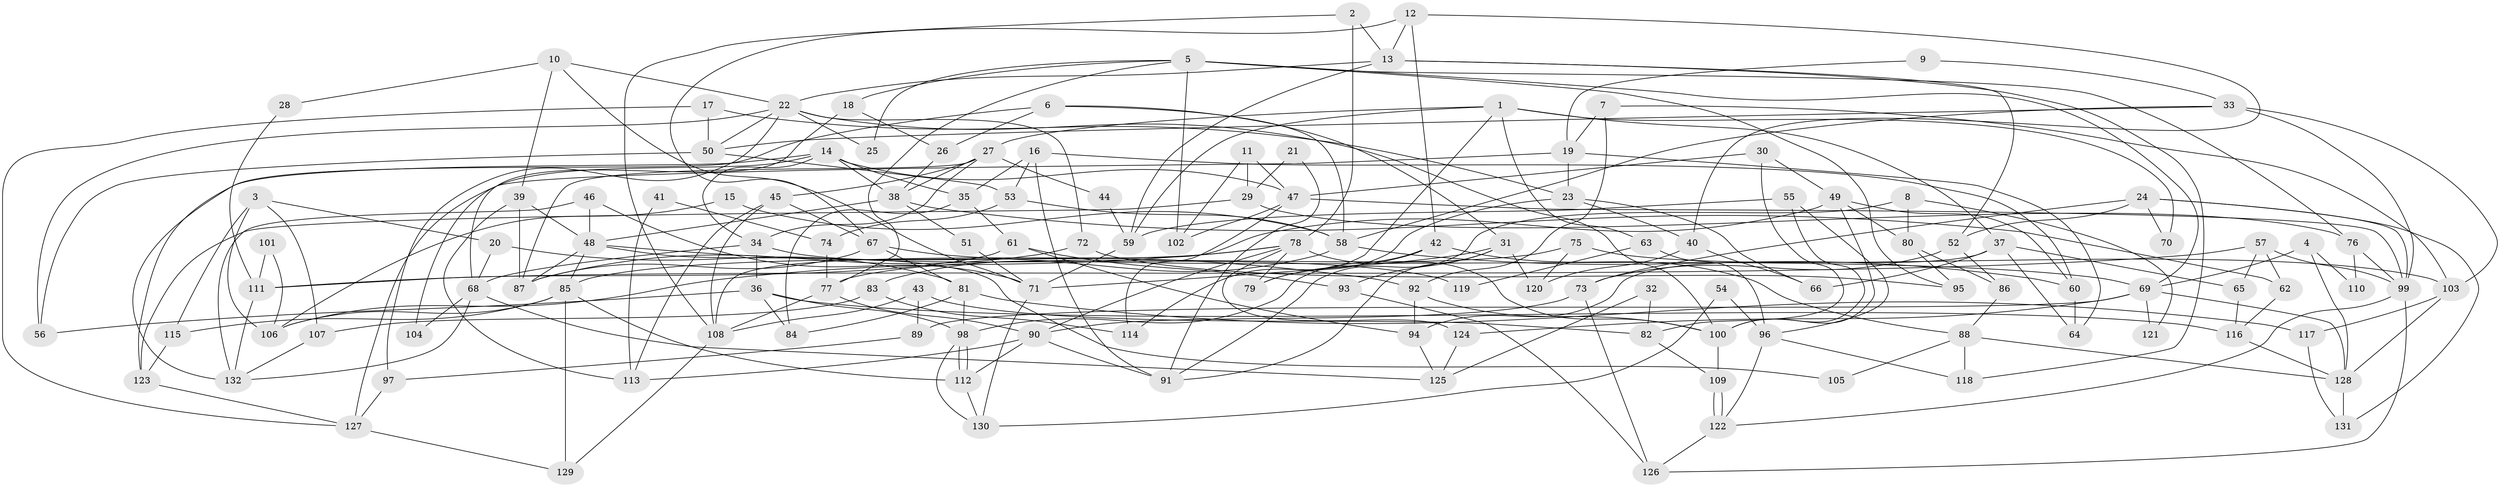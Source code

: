 // coarse degree distribution, {7: 0.0425531914893617, 9: 0.031914893617021274, 8: 0.0425531914893617, 3: 0.26595744680851063, 6: 0.07446808510638298, 10: 0.02127659574468085, 2: 0.13829787234042554, 4: 0.22340425531914893, 5: 0.13829787234042554, 14: 0.010638297872340425, 11: 0.010638297872340425}
// Generated by graph-tools (version 1.1) at 2025/50/03/04/25 22:50:49]
// undirected, 132 vertices, 264 edges
graph export_dot {
  node [color=gray90,style=filled];
  1;
  2;
  3;
  4;
  5;
  6;
  7;
  8;
  9;
  10;
  11;
  12;
  13;
  14;
  15;
  16;
  17;
  18;
  19;
  20;
  21;
  22;
  23;
  24;
  25;
  26;
  27;
  28;
  29;
  30;
  31;
  32;
  33;
  34;
  35;
  36;
  37;
  38;
  39;
  40;
  41;
  42;
  43;
  44;
  45;
  46;
  47;
  48;
  49;
  50;
  51;
  52;
  53;
  54;
  55;
  56;
  57;
  58;
  59;
  60;
  61;
  62;
  63;
  64;
  65;
  66;
  67;
  68;
  69;
  70;
  71;
  72;
  73;
  74;
  75;
  76;
  77;
  78;
  79;
  80;
  81;
  82;
  83;
  84;
  85;
  86;
  87;
  88;
  89;
  90;
  91;
  92;
  93;
  94;
  95;
  96;
  97;
  98;
  99;
  100;
  101;
  102;
  103;
  104;
  105;
  106;
  107;
  108;
  109;
  110;
  111;
  112;
  113;
  114;
  115;
  116;
  117;
  118;
  119;
  120;
  121;
  122;
  123;
  124;
  125;
  126;
  127;
  128;
  129;
  130;
  131;
  132;
  1 -- 37;
  1 -- 27;
  1 -- 59;
  1 -- 63;
  1 -- 70;
  1 -- 114;
  2 -- 108;
  2 -- 13;
  2 -- 78;
  3 -- 20;
  3 -- 115;
  3 -- 106;
  3 -- 107;
  4 -- 128;
  4 -- 69;
  4 -- 110;
  5 -- 76;
  5 -- 77;
  5 -- 18;
  5 -- 25;
  5 -- 69;
  5 -- 95;
  5 -- 102;
  6 -- 132;
  6 -- 31;
  6 -- 26;
  6 -- 58;
  7 -- 103;
  7 -- 92;
  7 -- 19;
  8 -- 80;
  8 -- 91;
  8 -- 121;
  9 -- 19;
  9 -- 33;
  10 -- 22;
  10 -- 39;
  10 -- 28;
  10 -- 71;
  11 -- 47;
  11 -- 102;
  11 -- 29;
  12 -- 42;
  12 -- 13;
  12 -- 40;
  12 -- 67;
  13 -- 52;
  13 -- 59;
  13 -- 22;
  13 -- 118;
  14 -- 34;
  14 -- 47;
  14 -- 35;
  14 -- 38;
  14 -- 104;
  14 -- 123;
  15 -- 58;
  15 -- 106;
  16 -- 53;
  16 -- 35;
  16 -- 60;
  16 -- 91;
  17 -- 50;
  17 -- 23;
  17 -- 127;
  18 -- 26;
  18 -- 68;
  19 -- 127;
  19 -- 23;
  19 -- 64;
  20 -- 68;
  20 -- 81;
  21 -- 91;
  21 -- 29;
  22 -- 100;
  22 -- 25;
  22 -- 50;
  22 -- 56;
  22 -- 72;
  22 -- 97;
  23 -- 40;
  23 -- 66;
  23 -- 79;
  24 -- 52;
  24 -- 131;
  24 -- 70;
  24 -- 73;
  24 -- 99;
  26 -- 38;
  27 -- 87;
  27 -- 38;
  27 -- 34;
  27 -- 44;
  27 -- 45;
  28 -- 111;
  29 -- 123;
  29 -- 76;
  30 -- 82;
  30 -- 47;
  30 -- 49;
  31 -- 91;
  31 -- 71;
  31 -- 93;
  31 -- 120;
  32 -- 82;
  32 -- 125;
  33 -- 99;
  33 -- 58;
  33 -- 50;
  33 -- 103;
  34 -- 36;
  34 -- 68;
  34 -- 119;
  35 -- 84;
  35 -- 61;
  36 -- 56;
  36 -- 116;
  36 -- 84;
  36 -- 98;
  37 -- 64;
  37 -- 94;
  37 -- 65;
  37 -- 66;
  38 -- 62;
  38 -- 48;
  38 -- 51;
  39 -- 87;
  39 -- 113;
  39 -- 48;
  40 -- 66;
  40 -- 120;
  41 -- 74;
  41 -- 113;
  42 -- 79;
  42 -- 98;
  42 -- 88;
  43 -- 108;
  43 -- 89;
  43 -- 82;
  44 -- 59;
  45 -- 67;
  45 -- 108;
  45 -- 113;
  46 -- 48;
  46 -- 71;
  46 -- 132;
  47 -- 99;
  47 -- 114;
  47 -- 102;
  48 -- 85;
  48 -- 87;
  48 -- 92;
  48 -- 105;
  49 -- 100;
  49 -- 60;
  49 -- 80;
  49 -- 108;
  50 -- 53;
  50 -- 56;
  51 -- 71;
  52 -- 73;
  52 -- 86;
  53 -- 58;
  53 -- 74;
  54 -- 96;
  54 -- 130;
  55 -- 59;
  55 -- 96;
  55 -- 100;
  57 -- 99;
  57 -- 111;
  57 -- 62;
  57 -- 65;
  58 -- 60;
  58 -- 83;
  59 -- 71;
  60 -- 64;
  61 -- 93;
  61 -- 94;
  61 -- 111;
  62 -- 116;
  63 -- 96;
  63 -- 119;
  65 -- 116;
  67 -- 69;
  67 -- 81;
  67 -- 87;
  68 -- 104;
  68 -- 125;
  68 -- 132;
  69 -- 124;
  69 -- 89;
  69 -- 121;
  69 -- 128;
  71 -- 130;
  72 -- 87;
  72 -- 95;
  73 -- 90;
  73 -- 126;
  74 -- 77;
  75 -- 77;
  75 -- 120;
  75 -- 103;
  76 -- 99;
  76 -- 110;
  77 -- 90;
  77 -- 108;
  78 -- 106;
  78 -- 79;
  78 -- 85;
  78 -- 90;
  78 -- 100;
  78 -- 124;
  80 -- 95;
  80 -- 86;
  81 -- 98;
  81 -- 84;
  81 -- 117;
  82 -- 109;
  83 -- 107;
  83 -- 114;
  85 -- 106;
  85 -- 112;
  85 -- 115;
  85 -- 129;
  86 -- 88;
  88 -- 128;
  88 -- 105;
  88 -- 118;
  89 -- 97;
  90 -- 112;
  90 -- 91;
  90 -- 113;
  92 -- 100;
  92 -- 94;
  93 -- 126;
  94 -- 125;
  96 -- 118;
  96 -- 122;
  97 -- 127;
  98 -- 112;
  98 -- 112;
  98 -- 130;
  99 -- 122;
  99 -- 126;
  100 -- 109;
  101 -- 106;
  101 -- 111;
  103 -- 117;
  103 -- 128;
  107 -- 132;
  108 -- 129;
  109 -- 122;
  109 -- 122;
  111 -- 132;
  112 -- 130;
  115 -- 123;
  116 -- 128;
  117 -- 131;
  122 -- 126;
  123 -- 127;
  124 -- 125;
  127 -- 129;
  128 -- 131;
}
